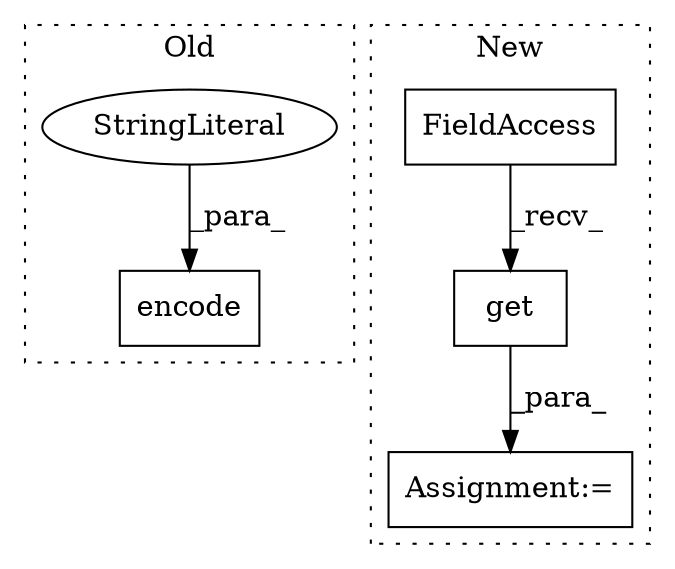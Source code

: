 digraph G {
subgraph cluster0 {
1 [label="encode" a="32" s="5811,5825" l="7,1" shape="box"];
4 [label="StringLiteral" a="45" s="5818" l="7" shape="ellipse"];
label = "Old";
style="dotted";
}
subgraph cluster1 {
2 [label="get" a="32" s="5776,5795" l="4,1" shape="box"];
3 [label="FieldAccess" a="22" s="5764" l="11" shape="box"];
5 [label="Assignment:=" a="7" s="5763" l="1" shape="box"];
label = "New";
style="dotted";
}
2 -> 5 [label="_para_"];
3 -> 2 [label="_recv_"];
4 -> 1 [label="_para_"];
}